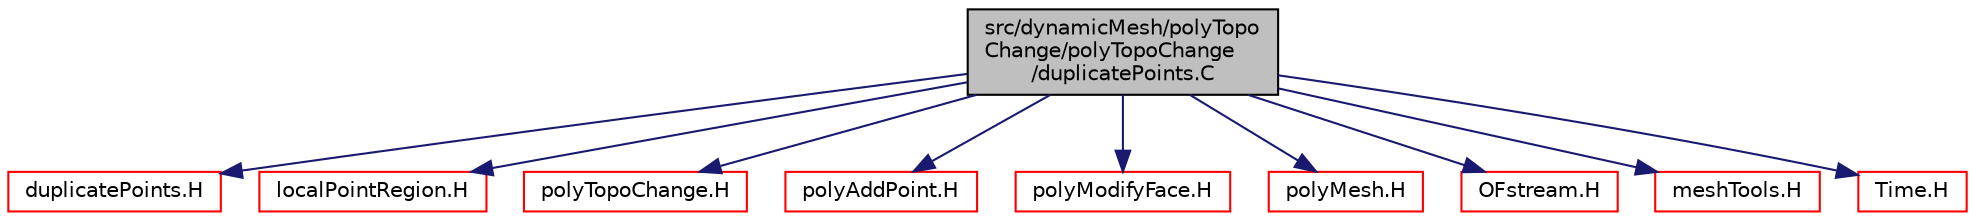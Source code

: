 digraph "src/dynamicMesh/polyTopoChange/polyTopoChange/duplicatePoints.C"
{
  bgcolor="transparent";
  edge [fontname="Helvetica",fontsize="10",labelfontname="Helvetica",labelfontsize="10"];
  node [fontname="Helvetica",fontsize="10",shape=record];
  Node1 [label="src/dynamicMesh/polyTopo\lChange/polyTopoChange\l/duplicatePoints.C",height=0.2,width=0.4,color="black", fillcolor="grey75", style="filled", fontcolor="black"];
  Node1 -> Node2 [color="midnightblue",fontsize="10",style="solid",fontname="Helvetica"];
  Node2 [label="duplicatePoints.H",height=0.2,width=0.4,color="red",URL="$a04980.html"];
  Node1 -> Node3 [color="midnightblue",fontsize="10",style="solid",fontname="Helvetica"];
  Node3 [label="localPointRegion.H",height=0.2,width=0.4,color="red",URL="$a07462.html"];
  Node1 -> Node4 [color="midnightblue",fontsize="10",style="solid",fontname="Helvetica"];
  Node4 [label="polyTopoChange.H",height=0.2,width=0.4,color="red",URL="$a04994.html"];
  Node1 -> Node5 [color="midnightblue",fontsize="10",style="solid",fontname="Helvetica"];
  Node5 [label="polyAddPoint.H",height=0.2,width=0.4,color="red",URL="$a04974.html"];
  Node1 -> Node6 [color="midnightblue",fontsize="10",style="solid",fontname="Helvetica"];
  Node6 [label="polyModifyFace.H",height=0.2,width=0.4,color="red",URL="$a04988.html"];
  Node1 -> Node7 [color="midnightblue",fontsize="10",style="solid",fontname="Helvetica"];
  Node7 [label="polyMesh.H",height=0.2,width=0.4,color="red",URL="$a08764.html"];
  Node1 -> Node8 [color="midnightblue",fontsize="10",style="solid",fontname="Helvetica"];
  Node8 [label="OFstream.H",height=0.2,width=0.4,color="red",URL="$a07898.html"];
  Node1 -> Node9 [color="midnightblue",fontsize="10",style="solid",fontname="Helvetica"];
  Node9 [label="meshTools.H",height=0.2,width=0.4,color="red",URL="$a07430.html"];
  Node1 -> Node10 [color="midnightblue",fontsize="10",style="solid",fontname="Helvetica"];
  Node10 [label="Time.H",height=0.2,width=0.4,color="red",URL="$a07978.html"];
}
